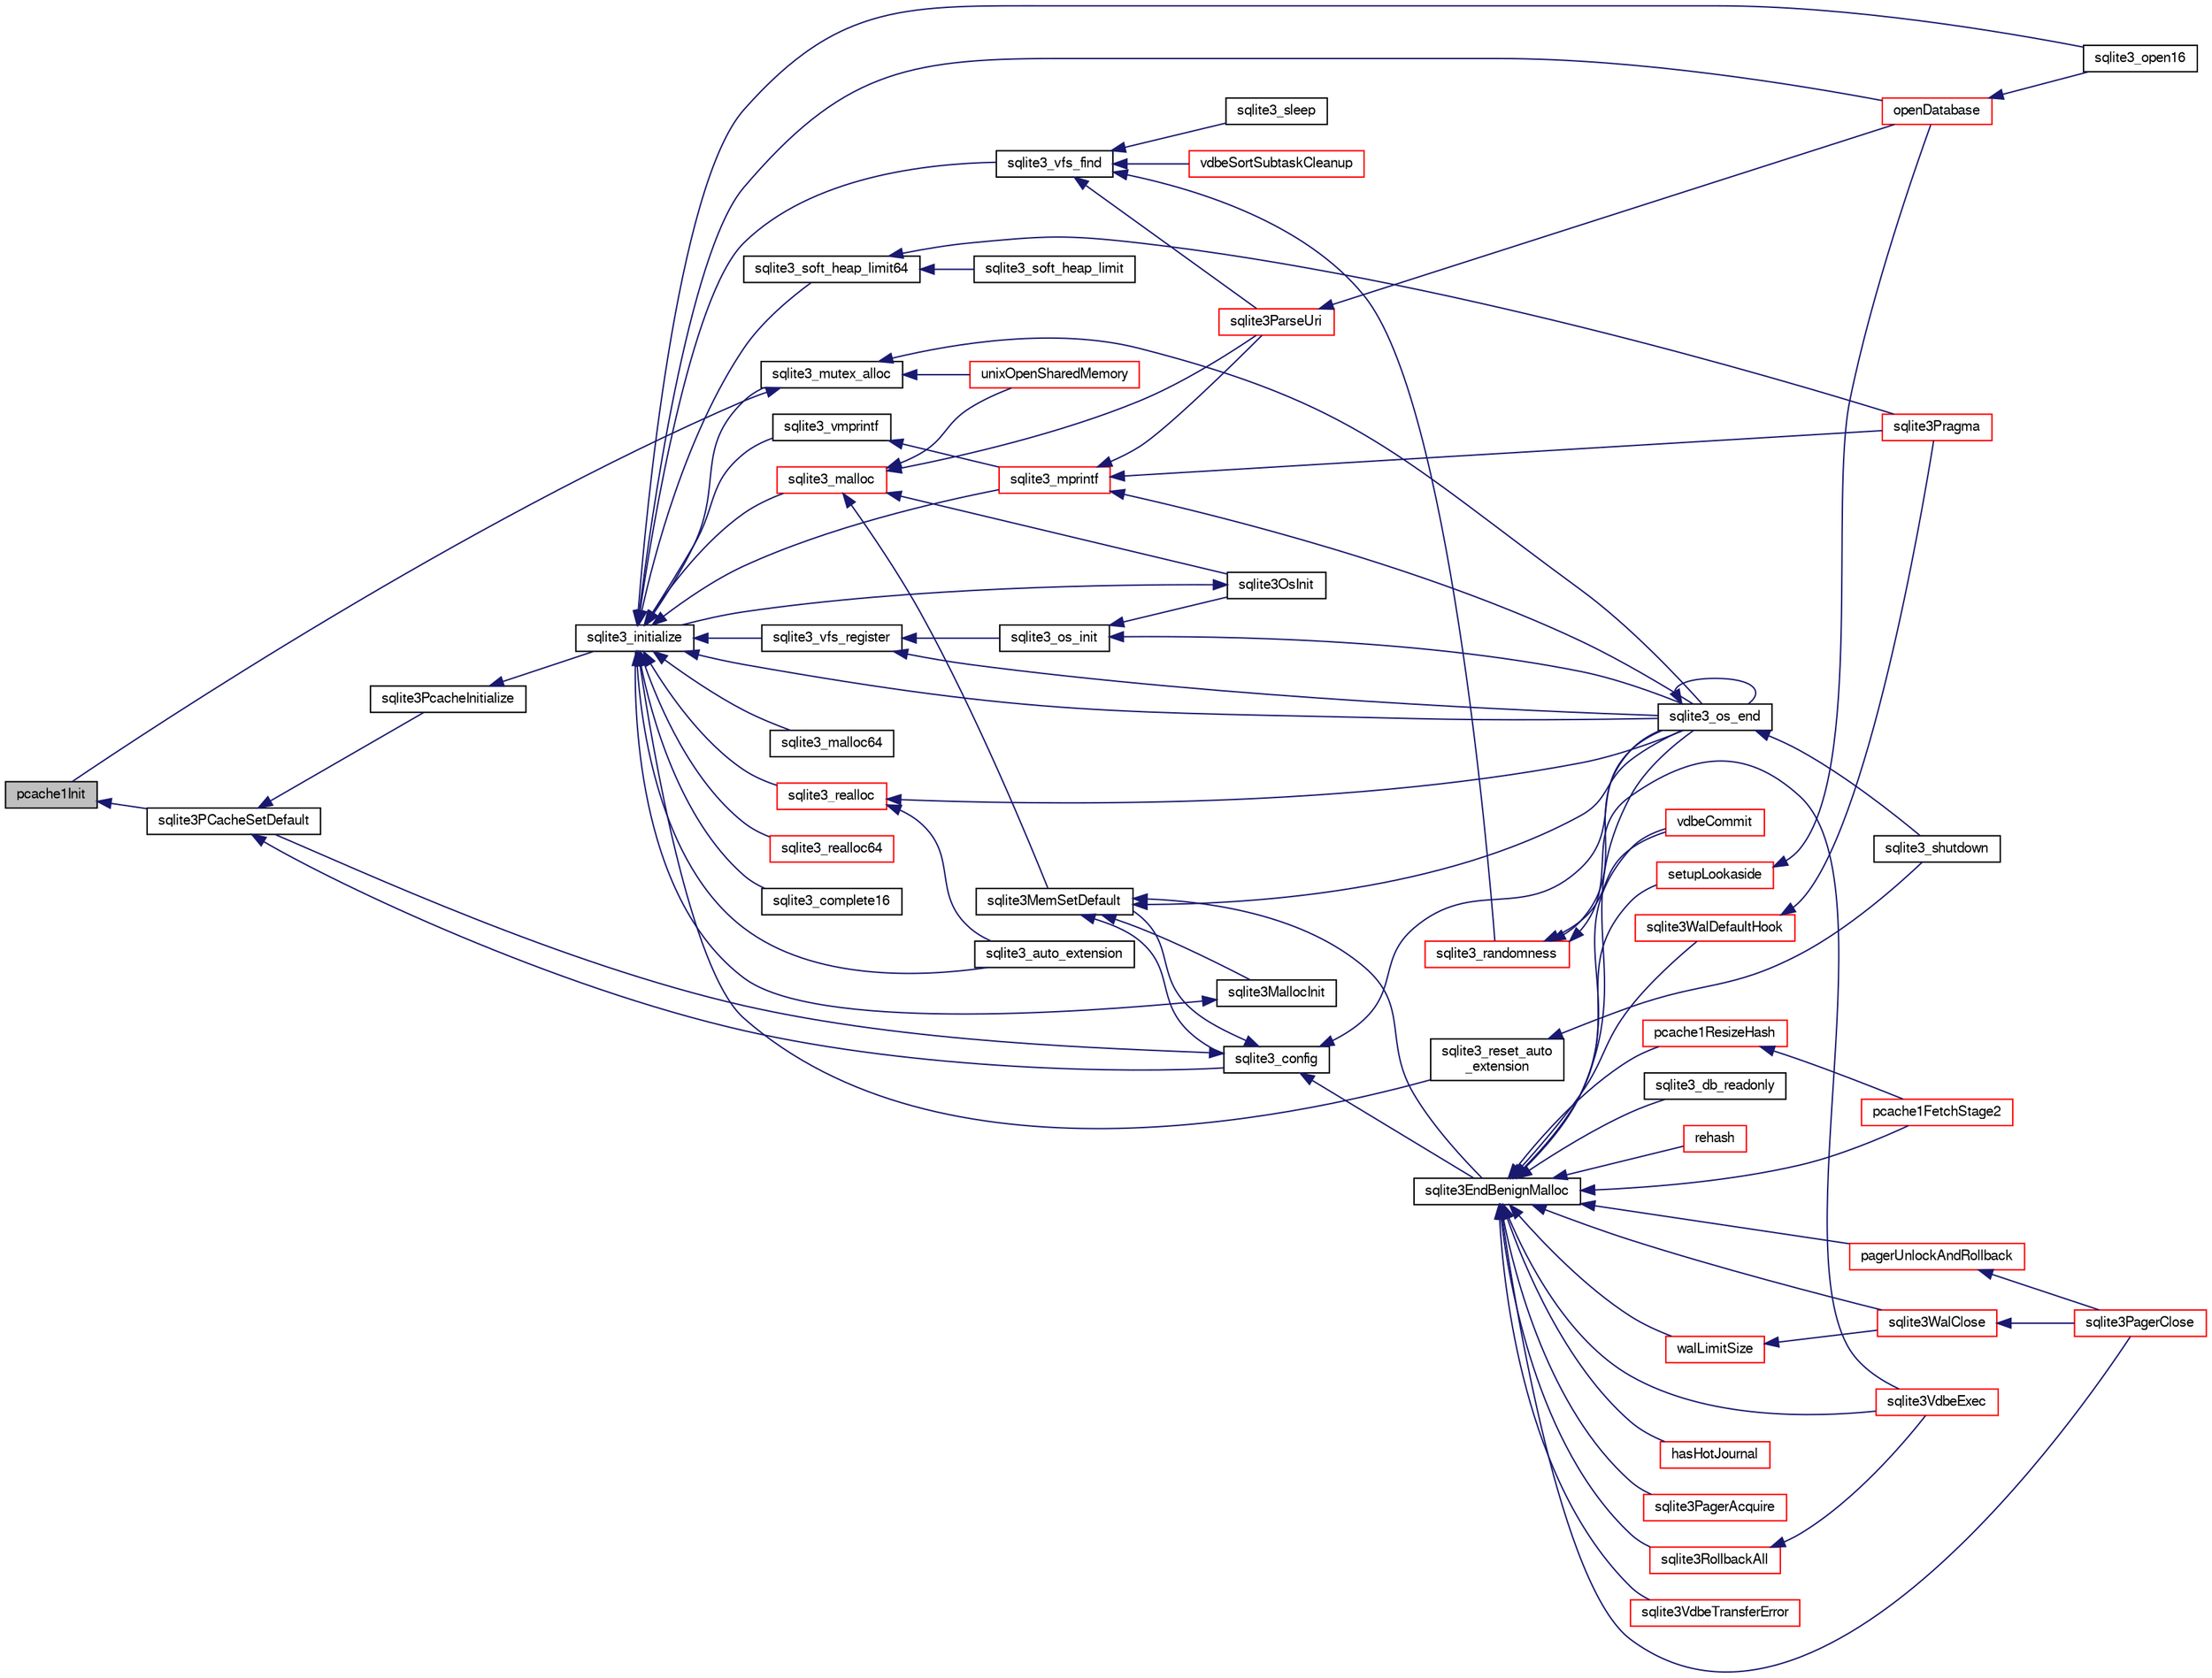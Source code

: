 digraph "pcache1Init"
{
  edge [fontname="FreeSans",fontsize="10",labelfontname="FreeSans",labelfontsize="10"];
  node [fontname="FreeSans",fontsize="10",shape=record];
  rankdir="LR";
  Node226548 [label="pcache1Init",height=0.2,width=0.4,color="black", fillcolor="grey75", style="filled", fontcolor="black"];
  Node226548 -> Node226549 [dir="back",color="midnightblue",fontsize="10",style="solid",fontname="FreeSans"];
  Node226549 [label="sqlite3PCacheSetDefault",height=0.2,width=0.4,color="black", fillcolor="white", style="filled",URL="$sqlite3_8c.html#a91974afe7709a742451438556ee0c70c"];
  Node226549 -> Node226550 [dir="back",color="midnightblue",fontsize="10",style="solid",fontname="FreeSans"];
  Node226550 [label="sqlite3PcacheInitialize",height=0.2,width=0.4,color="black", fillcolor="white", style="filled",URL="$sqlite3_8c.html#a2902c61ddc88bea002c4d69fe4052b1f"];
  Node226550 -> Node226551 [dir="back",color="midnightblue",fontsize="10",style="solid",fontname="FreeSans"];
  Node226551 [label="sqlite3_initialize",height=0.2,width=0.4,color="black", fillcolor="white", style="filled",URL="$sqlite3_8h.html#ab0c0ee2d5d4cf8b28e9572296a8861df"];
  Node226551 -> Node226552 [dir="back",color="midnightblue",fontsize="10",style="solid",fontname="FreeSans"];
  Node226552 [label="sqlite3_vfs_find",height=0.2,width=0.4,color="black", fillcolor="white", style="filled",URL="$sqlite3_8h.html#ac201a26de3dfa1d6deb8069eb8d95627"];
  Node226552 -> Node226553 [dir="back",color="midnightblue",fontsize="10",style="solid",fontname="FreeSans"];
  Node226553 [label="sqlite3_randomness",height=0.2,width=0.4,color="red", fillcolor="white", style="filled",URL="$sqlite3_8h.html#aa452ad88657d4606e137b09c4e9315c7"];
  Node226553 -> Node226558 [dir="back",color="midnightblue",fontsize="10",style="solid",fontname="FreeSans"];
  Node226558 [label="sqlite3_os_end",height=0.2,width=0.4,color="black", fillcolor="white", style="filled",URL="$sqlite3_8h.html#a2288c95881ecca13d994e42b6a958906"];
  Node226558 -> Node226558 [dir="back",color="midnightblue",fontsize="10",style="solid",fontname="FreeSans"];
  Node226558 -> Node226559 [dir="back",color="midnightblue",fontsize="10",style="solid",fontname="FreeSans"];
  Node226559 [label="sqlite3_shutdown",height=0.2,width=0.4,color="black", fillcolor="white", style="filled",URL="$sqlite3_8h.html#aeaf9947fe863ba3d3aca061475e3af2e"];
  Node226553 -> Node226836 [dir="back",color="midnightblue",fontsize="10",style="solid",fontname="FreeSans"];
  Node226836 [label="vdbeCommit",height=0.2,width=0.4,color="red", fillcolor="white", style="filled",URL="$sqlite3_8c.html#a5d7f1e0625451b987728f600cfe1b92d"];
  Node226553 -> Node226567 [dir="back",color="midnightblue",fontsize="10",style="solid",fontname="FreeSans"];
  Node226567 [label="sqlite3VdbeExec",height=0.2,width=0.4,color="red", fillcolor="white", style="filled",URL="$sqlite3_8c.html#a8ce40a614bdc56719c4d642b1e4dfb21"];
  Node226552 -> Node226957 [dir="back",color="midnightblue",fontsize="10",style="solid",fontname="FreeSans"];
  Node226957 [label="vdbeSortSubtaskCleanup",height=0.2,width=0.4,color="red", fillcolor="white", style="filled",URL="$sqlite3_8c.html#abc8ce4c3ef58cc10f5b27642aab32b30"];
  Node226552 -> Node226960 [dir="back",color="midnightblue",fontsize="10",style="solid",fontname="FreeSans"];
  Node226960 [label="sqlite3ParseUri",height=0.2,width=0.4,color="red", fillcolor="white", style="filled",URL="$sqlite3_8c.html#aaa912f29a67460d8b2186c97056e8767"];
  Node226960 -> Node226802 [dir="back",color="midnightblue",fontsize="10",style="solid",fontname="FreeSans"];
  Node226802 [label="openDatabase",height=0.2,width=0.4,color="red", fillcolor="white", style="filled",URL="$sqlite3_8c.html#a6a9c3bc3a64234e863413f41db473758"];
  Node226802 -> Node226805 [dir="back",color="midnightblue",fontsize="10",style="solid",fontname="FreeSans"];
  Node226805 [label="sqlite3_open16",height=0.2,width=0.4,color="black", fillcolor="white", style="filled",URL="$sqlite3_8h.html#adbc401bb96713f32e553db32f6f3ca33"];
  Node226552 -> Node226961 [dir="back",color="midnightblue",fontsize="10",style="solid",fontname="FreeSans"];
  Node226961 [label="sqlite3_sleep",height=0.2,width=0.4,color="black", fillcolor="white", style="filled",URL="$sqlite3_8h.html#ad0c133ddbbecb6433f3c6ebef8966efa"];
  Node226551 -> Node226962 [dir="back",color="midnightblue",fontsize="10",style="solid",fontname="FreeSans"];
  Node226962 [label="sqlite3_vfs_register",height=0.2,width=0.4,color="black", fillcolor="white", style="filled",URL="$sqlite3_8h.html#a7184b289ccd4c4c7200589137d88c4ae"];
  Node226962 -> Node226963 [dir="back",color="midnightblue",fontsize="10",style="solid",fontname="FreeSans"];
  Node226963 [label="sqlite3_os_init",height=0.2,width=0.4,color="black", fillcolor="white", style="filled",URL="$sqlite3_8h.html#acebc2290d00a32d3afe2361f2979038b"];
  Node226963 -> Node226964 [dir="back",color="midnightblue",fontsize="10",style="solid",fontname="FreeSans"];
  Node226964 [label="sqlite3OsInit",height=0.2,width=0.4,color="black", fillcolor="white", style="filled",URL="$sqlite3_8c.html#afeaa886fe1ca086a30fd278b1d069762"];
  Node226964 -> Node226551 [dir="back",color="midnightblue",fontsize="10",style="solid",fontname="FreeSans"];
  Node226963 -> Node226558 [dir="back",color="midnightblue",fontsize="10",style="solid",fontname="FreeSans"];
  Node226962 -> Node226558 [dir="back",color="midnightblue",fontsize="10",style="solid",fontname="FreeSans"];
  Node226551 -> Node226965 [dir="back",color="midnightblue",fontsize="10",style="solid",fontname="FreeSans"];
  Node226965 [label="sqlite3_mutex_alloc",height=0.2,width=0.4,color="black", fillcolor="white", style="filled",URL="$sqlite3_8h.html#aa3f89418cd18e99596435c958b29b650"];
  Node226965 -> Node226966 [dir="back",color="midnightblue",fontsize="10",style="solid",fontname="FreeSans"];
  Node226966 [label="unixOpenSharedMemory",height=0.2,width=0.4,color="red", fillcolor="white", style="filled",URL="$sqlite3_8c.html#a30775afa2e08ca6ddc7853326afed7c7"];
  Node226965 -> Node226558 [dir="back",color="midnightblue",fontsize="10",style="solid",fontname="FreeSans"];
  Node226965 -> Node226548 [dir="back",color="midnightblue",fontsize="10",style="solid",fontname="FreeSans"];
  Node226551 -> Node226968 [dir="back",color="midnightblue",fontsize="10",style="solid",fontname="FreeSans"];
  Node226968 [label="sqlite3_soft_heap_limit64",height=0.2,width=0.4,color="black", fillcolor="white", style="filled",URL="$sqlite3_8h.html#ab37b3a4d1652e3acb2c43d1252e6b852"];
  Node226968 -> Node226969 [dir="back",color="midnightblue",fontsize="10",style="solid",fontname="FreeSans"];
  Node226969 [label="sqlite3_soft_heap_limit",height=0.2,width=0.4,color="black", fillcolor="white", style="filled",URL="$sqlite3_8h.html#a18c3472581de3072201723e798524fdc"];
  Node226968 -> Node226645 [dir="back",color="midnightblue",fontsize="10",style="solid",fontname="FreeSans"];
  Node226645 [label="sqlite3Pragma",height=0.2,width=0.4,color="red", fillcolor="white", style="filled",URL="$sqlite3_8c.html#a111391370f58f8e6a6eca51fd34d62ed"];
  Node226551 -> Node226970 [dir="back",color="midnightblue",fontsize="10",style="solid",fontname="FreeSans"];
  Node226970 [label="sqlite3_malloc",height=0.2,width=0.4,color="red", fillcolor="white", style="filled",URL="$sqlite3_8h.html#a510e31845345737f17d86ce0b2328356"];
  Node226970 -> Node226964 [dir="back",color="midnightblue",fontsize="10",style="solid",fontname="FreeSans"];
  Node226970 -> Node226971 [dir="back",color="midnightblue",fontsize="10",style="solid",fontname="FreeSans"];
  Node226971 [label="sqlite3MemSetDefault",height=0.2,width=0.4,color="black", fillcolor="white", style="filled",URL="$sqlite3_8c.html#a162fbfd727e92c5f8f72625b5ff62549"];
  Node226971 -> Node226972 [dir="back",color="midnightblue",fontsize="10",style="solid",fontname="FreeSans"];
  Node226972 [label="sqlite3EndBenignMalloc",height=0.2,width=0.4,color="black", fillcolor="white", style="filled",URL="$sqlite3_8c.html#a4582127cc64d483dc66c7acf9d8d8fbb"];
  Node226972 -> Node226973 [dir="back",color="midnightblue",fontsize="10",style="solid",fontname="FreeSans"];
  Node226973 [label="rehash",height=0.2,width=0.4,color="red", fillcolor="white", style="filled",URL="$sqlite3_8c.html#a4851529638f6c7af16239ee6e2dcc628"];
  Node226972 -> Node226558 [dir="back",color="midnightblue",fontsize="10",style="solid",fontname="FreeSans"];
  Node226972 -> Node227022 [dir="back",color="midnightblue",fontsize="10",style="solid",fontname="FreeSans"];
  Node227022 [label="pcache1ResizeHash",height=0.2,width=0.4,color="red", fillcolor="white", style="filled",URL="$sqlite3_8c.html#a7795922581c79a689c6e954dad69c037"];
  Node227022 -> Node227024 [dir="back",color="midnightblue",fontsize="10",style="solid",fontname="FreeSans"];
  Node227024 [label="pcache1FetchStage2",height=0.2,width=0.4,color="red", fillcolor="white", style="filled",URL="$sqlite3_8c.html#a30a4ee80ec88f9eb4ade1424d99585b5"];
  Node226972 -> Node227024 [dir="back",color="midnightblue",fontsize="10",style="solid",fontname="FreeSans"];
  Node226972 -> Node226907 [dir="back",color="midnightblue",fontsize="10",style="solid",fontname="FreeSans"];
  Node226907 [label="pagerUnlockAndRollback",height=0.2,width=0.4,color="red", fillcolor="white", style="filled",URL="$sqlite3_8c.html#a02d96b7bf62c3b13ba905d168914518c"];
  Node226907 -> Node226908 [dir="back",color="midnightblue",fontsize="10",style="solid",fontname="FreeSans"];
  Node226908 [label="sqlite3PagerClose",height=0.2,width=0.4,color="red", fillcolor="white", style="filled",URL="$sqlite3_8c.html#af94b1f96b60689fd09422cce2c85f53f"];
  Node226972 -> Node226908 [dir="back",color="midnightblue",fontsize="10",style="solid",fontname="FreeSans"];
  Node226972 -> Node227026 [dir="back",color="midnightblue",fontsize="10",style="solid",fontname="FreeSans"];
  Node227026 [label="hasHotJournal",height=0.2,width=0.4,color="red", fillcolor="white", style="filled",URL="$sqlite3_8c.html#a875dc699b7a0e8ab6ba19170e5096d5e"];
  Node226972 -> Node226910 [dir="back",color="midnightblue",fontsize="10",style="solid",fontname="FreeSans"];
  Node226910 [label="sqlite3PagerAcquire",height=0.2,width=0.4,color="red", fillcolor="white", style="filled",URL="$sqlite3_8c.html#a22a53daafd2bd778cda390312651f994"];
  Node226972 -> Node227027 [dir="back",color="midnightblue",fontsize="10",style="solid",fontname="FreeSans"];
  Node227027 [label="walLimitSize",height=0.2,width=0.4,color="red", fillcolor="white", style="filled",URL="$sqlite3_8c.html#a7d814227c8fb4a3441c42e9f2fdade3b"];
  Node227027 -> Node227028 [dir="back",color="midnightblue",fontsize="10",style="solid",fontname="FreeSans"];
  Node227028 [label="sqlite3WalClose",height=0.2,width=0.4,color="red", fillcolor="white", style="filled",URL="$sqlite3_8c.html#abfd7d36ec6ea41ecb2717dd4c6b0571e"];
  Node227028 -> Node226908 [dir="back",color="midnightblue",fontsize="10",style="solid",fontname="FreeSans"];
  Node226972 -> Node227028 [dir="back",color="midnightblue",fontsize="10",style="solid",fontname="FreeSans"];
  Node226972 -> Node226836 [dir="back",color="midnightblue",fontsize="10",style="solid",fontname="FreeSans"];
  Node226972 -> Node227030 [dir="back",color="midnightblue",fontsize="10",style="solid",fontname="FreeSans"];
  Node227030 [label="sqlite3VdbeTransferError",height=0.2,width=0.4,color="red", fillcolor="white", style="filled",URL="$sqlite3_8c.html#aaf4a567b51602bb6d7bb150e6c72de69"];
  Node226972 -> Node226567 [dir="back",color="midnightblue",fontsize="10",style="solid",fontname="FreeSans"];
  Node226972 -> Node227031 [dir="back",color="midnightblue",fontsize="10",style="solid",fontname="FreeSans"];
  Node227031 [label="setupLookaside",height=0.2,width=0.4,color="red", fillcolor="white", style="filled",URL="$sqlite3_8c.html#a83e30e8059c0e1a0537a569a91ce81e5"];
  Node227031 -> Node226802 [dir="back",color="midnightblue",fontsize="10",style="solid",fontname="FreeSans"];
  Node226972 -> Node226785 [dir="back",color="midnightblue",fontsize="10",style="solid",fontname="FreeSans"];
  Node226785 [label="sqlite3RollbackAll",height=0.2,width=0.4,color="red", fillcolor="white", style="filled",URL="$sqlite3_8c.html#ad902dd388d73208539f557962e3fe6bb"];
  Node226785 -> Node226567 [dir="back",color="midnightblue",fontsize="10",style="solid",fontname="FreeSans"];
  Node226972 -> Node227033 [dir="back",color="midnightblue",fontsize="10",style="solid",fontname="FreeSans"];
  Node227033 [label="sqlite3WalDefaultHook",height=0.2,width=0.4,color="red", fillcolor="white", style="filled",URL="$sqlite3_8c.html#a4a9ed7c3fcab46b3d82eb79ede8c4f77"];
  Node227033 -> Node226645 [dir="back",color="midnightblue",fontsize="10",style="solid",fontname="FreeSans"];
  Node226972 -> Node227035 [dir="back",color="midnightblue",fontsize="10",style="solid",fontname="FreeSans"];
  Node227035 [label="sqlite3_db_readonly",height=0.2,width=0.4,color="black", fillcolor="white", style="filled",URL="$sqlite3_8h.html#a96c378e7022e7a8a375e23f7fc662cdd"];
  Node226971 -> Node227036 [dir="back",color="midnightblue",fontsize="10",style="solid",fontname="FreeSans"];
  Node227036 [label="sqlite3MallocInit",height=0.2,width=0.4,color="black", fillcolor="white", style="filled",URL="$sqlite3_8c.html#a9e06f9e7cad0d83ce80ab493c9533552"];
  Node227036 -> Node226551 [dir="back",color="midnightblue",fontsize="10",style="solid",fontname="FreeSans"];
  Node226971 -> Node226558 [dir="back",color="midnightblue",fontsize="10",style="solid",fontname="FreeSans"];
  Node226971 -> Node227037 [dir="back",color="midnightblue",fontsize="10",style="solid",fontname="FreeSans"];
  Node227037 [label="sqlite3_config",height=0.2,width=0.4,color="black", fillcolor="white", style="filled",URL="$sqlite3_8h.html#a74ad420b6f26bc06a04ff6ecec8a8c91"];
  Node227037 -> Node226972 [dir="back",color="midnightblue",fontsize="10",style="solid",fontname="FreeSans"];
  Node227037 -> Node226971 [dir="back",color="midnightblue",fontsize="10",style="solid",fontname="FreeSans"];
  Node227037 -> Node226558 [dir="back",color="midnightblue",fontsize="10",style="solid",fontname="FreeSans"];
  Node227037 -> Node226549 [dir="back",color="midnightblue",fontsize="10",style="solid",fontname="FreeSans"];
  Node226970 -> Node226966 [dir="back",color="midnightblue",fontsize="10",style="solid",fontname="FreeSans"];
  Node226970 -> Node226960 [dir="back",color="midnightblue",fontsize="10",style="solid",fontname="FreeSans"];
  Node226551 -> Node227305 [dir="back",color="midnightblue",fontsize="10",style="solid",fontname="FreeSans"];
  Node227305 [label="sqlite3_malloc64",height=0.2,width=0.4,color="black", fillcolor="white", style="filled",URL="$sqlite3_8h.html#a12b7ee85e539ea28c130c5c75b96a82a"];
  Node226551 -> Node227306 [dir="back",color="midnightblue",fontsize="10",style="solid",fontname="FreeSans"];
  Node227306 [label="sqlite3_realloc",height=0.2,width=0.4,color="red", fillcolor="white", style="filled",URL="$sqlite3_8h.html#a627f0eeface58024ef47403d8cc76b35"];
  Node227306 -> Node226558 [dir="back",color="midnightblue",fontsize="10",style="solid",fontname="FreeSans"];
  Node227306 -> Node227322 [dir="back",color="midnightblue",fontsize="10",style="solid",fontname="FreeSans"];
  Node227322 [label="sqlite3_auto_extension",height=0.2,width=0.4,color="black", fillcolor="white", style="filled",URL="$sqlite3_8h.html#a85a95b45e94f6bcd52aa39b6acdb36d7"];
  Node226551 -> Node227324 [dir="back",color="midnightblue",fontsize="10",style="solid",fontname="FreeSans"];
  Node227324 [label="sqlite3_realloc64",height=0.2,width=0.4,color="red", fillcolor="white", style="filled",URL="$sqlite3_8h.html#afe88c85e9f864a3fd92941cad197245d"];
  Node226551 -> Node227112 [dir="back",color="midnightblue",fontsize="10",style="solid",fontname="FreeSans"];
  Node227112 [label="sqlite3_vmprintf",height=0.2,width=0.4,color="black", fillcolor="white", style="filled",URL="$sqlite3_8h.html#ac240de67ddf003828f16a6d9dd3fa3ca"];
  Node227112 -> Node227113 [dir="back",color="midnightblue",fontsize="10",style="solid",fontname="FreeSans"];
  Node227113 [label="sqlite3_mprintf",height=0.2,width=0.4,color="red", fillcolor="white", style="filled",URL="$sqlite3_8h.html#a9533933e57f7ccbb48c32041ce3a8862"];
  Node227113 -> Node226558 [dir="back",color="midnightblue",fontsize="10",style="solid",fontname="FreeSans"];
  Node227113 -> Node226645 [dir="back",color="midnightblue",fontsize="10",style="solid",fontname="FreeSans"];
  Node227113 -> Node226960 [dir="back",color="midnightblue",fontsize="10",style="solid",fontname="FreeSans"];
  Node226551 -> Node227113 [dir="back",color="midnightblue",fontsize="10",style="solid",fontname="FreeSans"];
  Node226551 -> Node226558 [dir="back",color="midnightblue",fontsize="10",style="solid",fontname="FreeSans"];
  Node226551 -> Node227322 [dir="back",color="midnightblue",fontsize="10",style="solid",fontname="FreeSans"];
  Node226551 -> Node227424 [dir="back",color="midnightblue",fontsize="10",style="solid",fontname="FreeSans"];
  Node227424 [label="sqlite3_reset_auto\l_extension",height=0.2,width=0.4,color="black", fillcolor="white", style="filled",URL="$sqlite3_8h.html#ac33f4064ae6690cada7bdc89e8153ffc"];
  Node227424 -> Node226559 [dir="back",color="midnightblue",fontsize="10",style="solid",fontname="FreeSans"];
  Node226551 -> Node227289 [dir="back",color="midnightblue",fontsize="10",style="solid",fontname="FreeSans"];
  Node227289 [label="sqlite3_complete16",height=0.2,width=0.4,color="black", fillcolor="white", style="filled",URL="$sqlite3_8h.html#a3260341c2ef82787acca48414a1d03a1"];
  Node226551 -> Node226802 [dir="back",color="midnightblue",fontsize="10",style="solid",fontname="FreeSans"];
  Node226551 -> Node226805 [dir="back",color="midnightblue",fontsize="10",style="solid",fontname="FreeSans"];
  Node226549 -> Node227037 [dir="back",color="midnightblue",fontsize="10",style="solid",fontname="FreeSans"];
}
